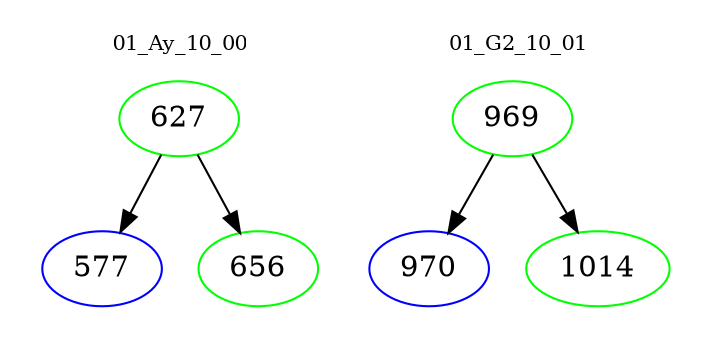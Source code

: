 digraph{
subgraph cluster_0 {
color = white
label = "01_Ay_10_00";
fontsize=10;
T0_627 [label="627", color="green"]
T0_627 -> T0_577 [color="black"]
T0_577 [label="577", color="blue"]
T0_627 -> T0_656 [color="black"]
T0_656 [label="656", color="green"]
}
subgraph cluster_1 {
color = white
label = "01_G2_10_01";
fontsize=10;
T1_969 [label="969", color="green"]
T1_969 -> T1_970 [color="black"]
T1_970 [label="970", color="blue"]
T1_969 -> T1_1014 [color="black"]
T1_1014 [label="1014", color="green"]
}
}
